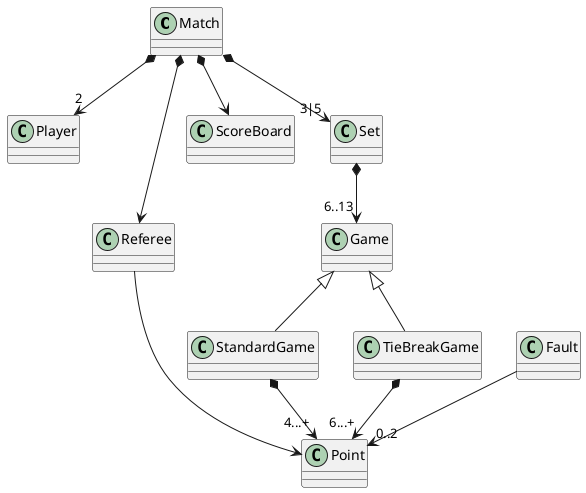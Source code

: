 @startuml

class Match
class Player
class Referee
class ScoreBoard
class Set
class Game
class StandardGame
class TieBreakGame
class Point
class Fault

Match *-down-> "2" Player
Match *-down-> "3|5" Set
Match *-down-> Referee
Match *-down-> ScoreBoard

Referee -down-> Point

Set *-down-> "6..13" Game

Game <|-down- StandardGame
Game <|-down- TieBreakGame

StandardGame *-down-> "4...+" Point
TieBreakGame *-down-> "6...+" Point

Fault -down-> "0..2" Point


@enduml
